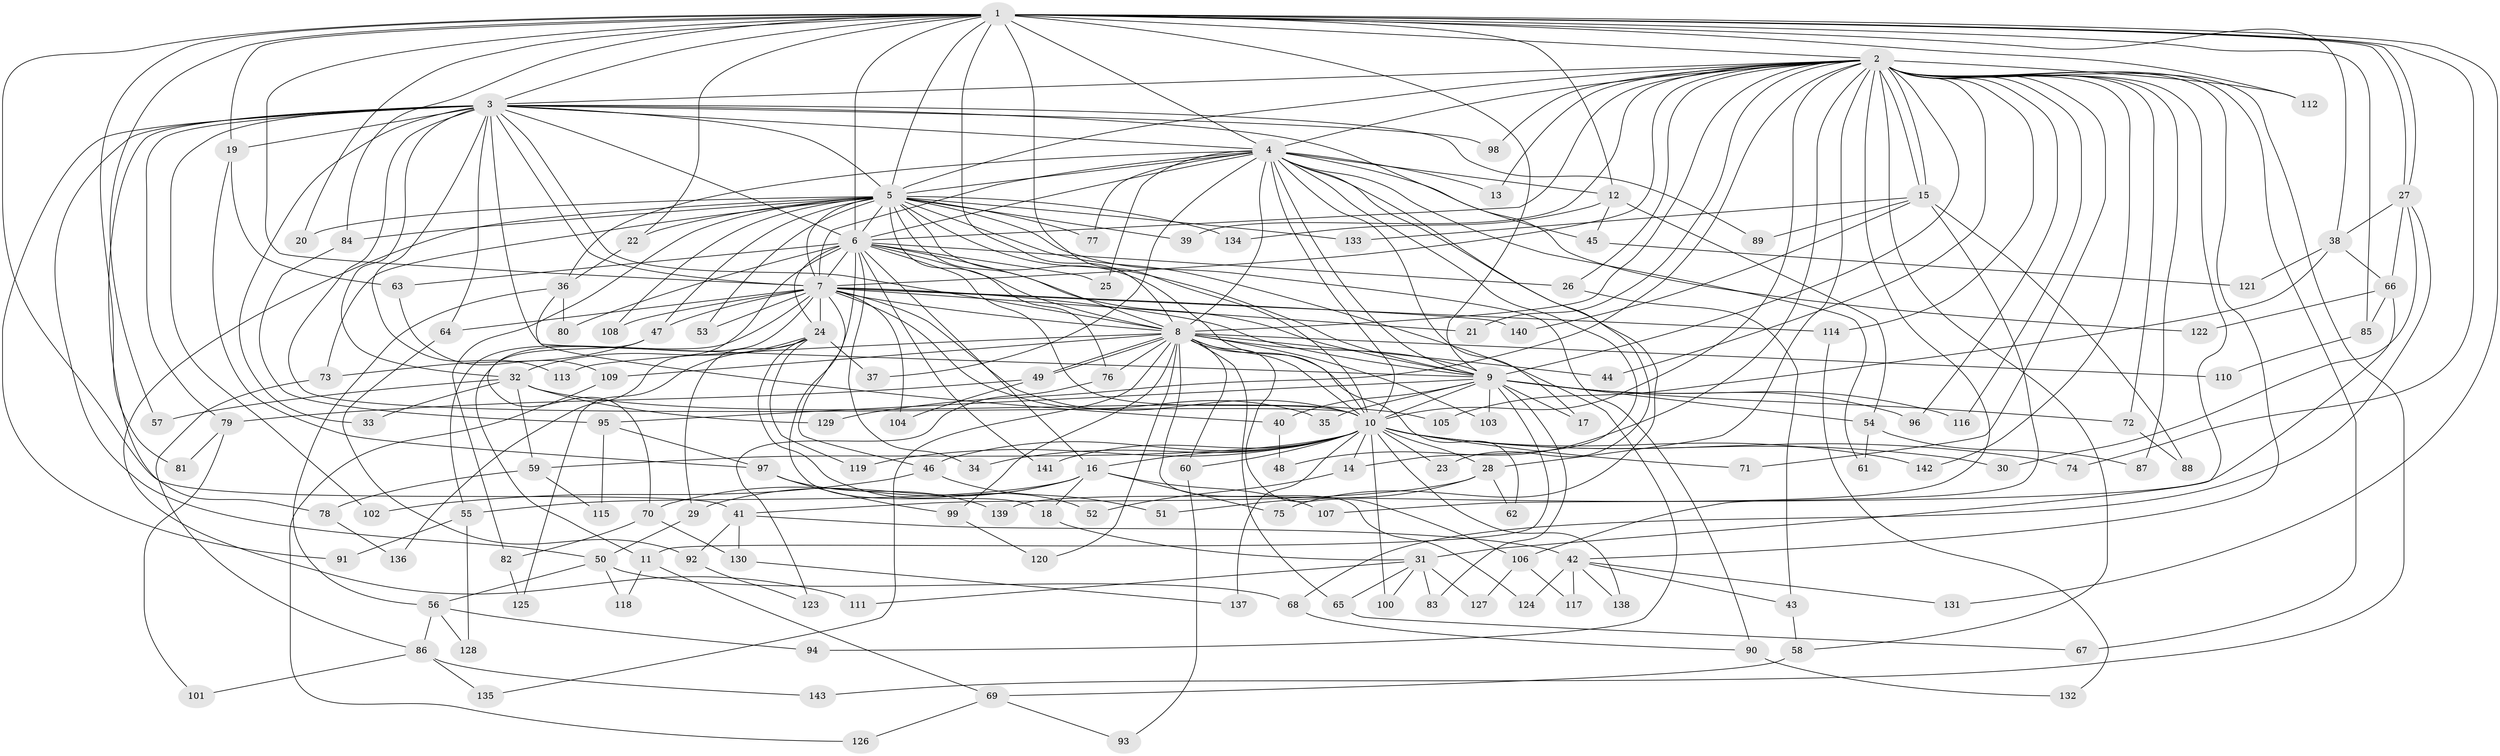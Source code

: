 // coarse degree distribution, {23: 0.014084507042253521, 17: 0.014084507042253521, 37: 0.014084507042253521, 2: 0.5633802816901409, 1: 0.14084507042253522, 4: 0.07042253521126761, 3: 0.04225352112676056, 7: 0.04225352112676056, 5: 0.056338028169014086, 8: 0.014084507042253521, 22: 0.014084507042253521, 9: 0.014084507042253521}
// Generated by graph-tools (version 1.1) at 2025/47/03/04/25 21:47:32]
// undirected, 143 vertices, 311 edges
graph export_dot {
graph [start="1"]
  node [color=gray90,style=filled];
  1;
  2;
  3;
  4;
  5;
  6;
  7;
  8;
  9;
  10;
  11;
  12;
  13;
  14;
  15;
  16;
  17;
  18;
  19;
  20;
  21;
  22;
  23;
  24;
  25;
  26;
  27;
  28;
  29;
  30;
  31;
  32;
  33;
  34;
  35;
  36;
  37;
  38;
  39;
  40;
  41;
  42;
  43;
  44;
  45;
  46;
  47;
  48;
  49;
  50;
  51;
  52;
  53;
  54;
  55;
  56;
  57;
  58;
  59;
  60;
  61;
  62;
  63;
  64;
  65;
  66;
  67;
  68;
  69;
  70;
  71;
  72;
  73;
  74;
  75;
  76;
  77;
  78;
  79;
  80;
  81;
  82;
  83;
  84;
  85;
  86;
  87;
  88;
  89;
  90;
  91;
  92;
  93;
  94;
  95;
  96;
  97;
  98;
  99;
  100;
  101;
  102;
  103;
  104;
  105;
  106;
  107;
  108;
  109;
  110;
  111;
  112;
  113;
  114;
  115;
  116;
  117;
  118;
  119;
  120;
  121;
  122;
  123;
  124;
  125;
  126;
  127;
  128;
  129;
  130;
  131;
  132;
  133;
  134;
  135;
  136;
  137;
  138;
  139;
  140;
  141;
  142;
  143;
  1 -- 2;
  1 -- 3;
  1 -- 4;
  1 -- 5;
  1 -- 6;
  1 -- 7;
  1 -- 8;
  1 -- 9;
  1 -- 10;
  1 -- 12;
  1 -- 19;
  1 -- 20;
  1 -- 22;
  1 -- 27;
  1 -- 27;
  1 -- 38;
  1 -- 41;
  1 -- 57;
  1 -- 74;
  1 -- 81;
  1 -- 84;
  1 -- 85;
  1 -- 112;
  1 -- 131;
  2 -- 3;
  2 -- 4;
  2 -- 5;
  2 -- 6;
  2 -- 7;
  2 -- 8;
  2 -- 9;
  2 -- 10;
  2 -- 13;
  2 -- 15;
  2 -- 15;
  2 -- 21;
  2 -- 26;
  2 -- 28;
  2 -- 31;
  2 -- 39;
  2 -- 42;
  2 -- 44;
  2 -- 48;
  2 -- 58;
  2 -- 67;
  2 -- 71;
  2 -- 72;
  2 -- 87;
  2 -- 96;
  2 -- 98;
  2 -- 112;
  2 -- 114;
  2 -- 116;
  2 -- 129;
  2 -- 139;
  2 -- 142;
  2 -- 143;
  3 -- 4;
  3 -- 5;
  3 -- 6;
  3 -- 7;
  3 -- 8;
  3 -- 9;
  3 -- 10;
  3 -- 19;
  3 -- 32;
  3 -- 33;
  3 -- 50;
  3 -- 64;
  3 -- 78;
  3 -- 79;
  3 -- 89;
  3 -- 91;
  3 -- 98;
  3 -- 102;
  3 -- 113;
  3 -- 122;
  4 -- 5;
  4 -- 6;
  4 -- 7;
  4 -- 8;
  4 -- 9;
  4 -- 10;
  4 -- 12;
  4 -- 13;
  4 -- 14;
  4 -- 17;
  4 -- 23;
  4 -- 25;
  4 -- 36;
  4 -- 37;
  4 -- 45;
  4 -- 61;
  4 -- 75;
  4 -- 77;
  5 -- 6;
  5 -- 7;
  5 -- 8;
  5 -- 9;
  5 -- 10;
  5 -- 20;
  5 -- 22;
  5 -- 39;
  5 -- 47;
  5 -- 53;
  5 -- 73;
  5 -- 76;
  5 -- 77;
  5 -- 82;
  5 -- 84;
  5 -- 90;
  5 -- 94;
  5 -- 108;
  5 -- 111;
  5 -- 133;
  5 -- 134;
  6 -- 7;
  6 -- 8;
  6 -- 9;
  6 -- 10;
  6 -- 16;
  6 -- 18;
  6 -- 24;
  6 -- 25;
  6 -- 26;
  6 -- 34;
  6 -- 63;
  6 -- 80;
  6 -- 136;
  6 -- 141;
  7 -- 8;
  7 -- 9;
  7 -- 10;
  7 -- 11;
  7 -- 21;
  7 -- 24;
  7 -- 35;
  7 -- 46;
  7 -- 47;
  7 -- 53;
  7 -- 55;
  7 -- 64;
  7 -- 104;
  7 -- 108;
  7 -- 114;
  7 -- 140;
  8 -- 9;
  8 -- 10;
  8 -- 44;
  8 -- 49;
  8 -- 49;
  8 -- 60;
  8 -- 62;
  8 -- 65;
  8 -- 76;
  8 -- 99;
  8 -- 103;
  8 -- 106;
  8 -- 109;
  8 -- 110;
  8 -- 113;
  8 -- 120;
  8 -- 124;
  8 -- 135;
  9 -- 10;
  9 -- 11;
  9 -- 17;
  9 -- 35;
  9 -- 40;
  9 -- 54;
  9 -- 72;
  9 -- 83;
  9 -- 95;
  9 -- 96;
  9 -- 103;
  9 -- 116;
  10 -- 14;
  10 -- 16;
  10 -- 23;
  10 -- 28;
  10 -- 30;
  10 -- 34;
  10 -- 46;
  10 -- 59;
  10 -- 60;
  10 -- 71;
  10 -- 74;
  10 -- 100;
  10 -- 119;
  10 -- 137;
  10 -- 138;
  10 -- 141;
  10 -- 142;
  11 -- 69;
  11 -- 118;
  12 -- 45;
  12 -- 54;
  12 -- 134;
  14 -- 52;
  15 -- 88;
  15 -- 89;
  15 -- 106;
  15 -- 133;
  15 -- 140;
  16 -- 18;
  16 -- 29;
  16 -- 55;
  16 -- 70;
  16 -- 75;
  16 -- 107;
  18 -- 31;
  19 -- 63;
  19 -- 97;
  22 -- 36;
  24 -- 29;
  24 -- 32;
  24 -- 37;
  24 -- 52;
  24 -- 119;
  24 -- 125;
  26 -- 43;
  27 -- 30;
  27 -- 38;
  27 -- 66;
  27 -- 68;
  28 -- 41;
  28 -- 51;
  28 -- 62;
  29 -- 50;
  31 -- 65;
  31 -- 83;
  31 -- 100;
  31 -- 111;
  31 -- 127;
  32 -- 33;
  32 -- 57;
  32 -- 59;
  32 -- 105;
  32 -- 129;
  36 -- 40;
  36 -- 56;
  36 -- 80;
  38 -- 66;
  38 -- 105;
  38 -- 121;
  40 -- 48;
  41 -- 42;
  41 -- 92;
  41 -- 130;
  42 -- 43;
  42 -- 117;
  42 -- 124;
  42 -- 131;
  42 -- 138;
  43 -- 58;
  45 -- 121;
  46 -- 51;
  46 -- 102;
  47 -- 70;
  47 -- 73;
  49 -- 79;
  49 -- 104;
  50 -- 56;
  50 -- 68;
  50 -- 118;
  54 -- 61;
  54 -- 87;
  55 -- 91;
  55 -- 128;
  56 -- 86;
  56 -- 94;
  56 -- 128;
  58 -- 69;
  59 -- 78;
  59 -- 115;
  60 -- 93;
  63 -- 109;
  64 -- 92;
  65 -- 67;
  66 -- 85;
  66 -- 107;
  66 -- 122;
  68 -- 90;
  69 -- 93;
  69 -- 126;
  70 -- 82;
  70 -- 130;
  72 -- 88;
  73 -- 86;
  76 -- 123;
  78 -- 136;
  79 -- 81;
  79 -- 101;
  82 -- 125;
  84 -- 95;
  85 -- 110;
  86 -- 101;
  86 -- 135;
  86 -- 143;
  90 -- 132;
  92 -- 123;
  95 -- 97;
  95 -- 115;
  97 -- 99;
  97 -- 139;
  99 -- 120;
  106 -- 117;
  106 -- 127;
  109 -- 126;
  114 -- 132;
  130 -- 137;
}
